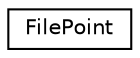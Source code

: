 digraph "Graphical Class Hierarchy"
{
 // LATEX_PDF_SIZE
  edge [fontname="Helvetica",fontsize="10",labelfontname="Helvetica",labelfontsize="10"];
  node [fontname="Helvetica",fontsize="10",shape=record];
  rankdir="LR";
  Node0 [label="FilePoint",height=0.2,width=0.4,color="black", fillcolor="white", style="filled",URL="$db/d1b/sqlite3_8c.html#dc/d5e/structFilePoint",tooltip=" "];
}
